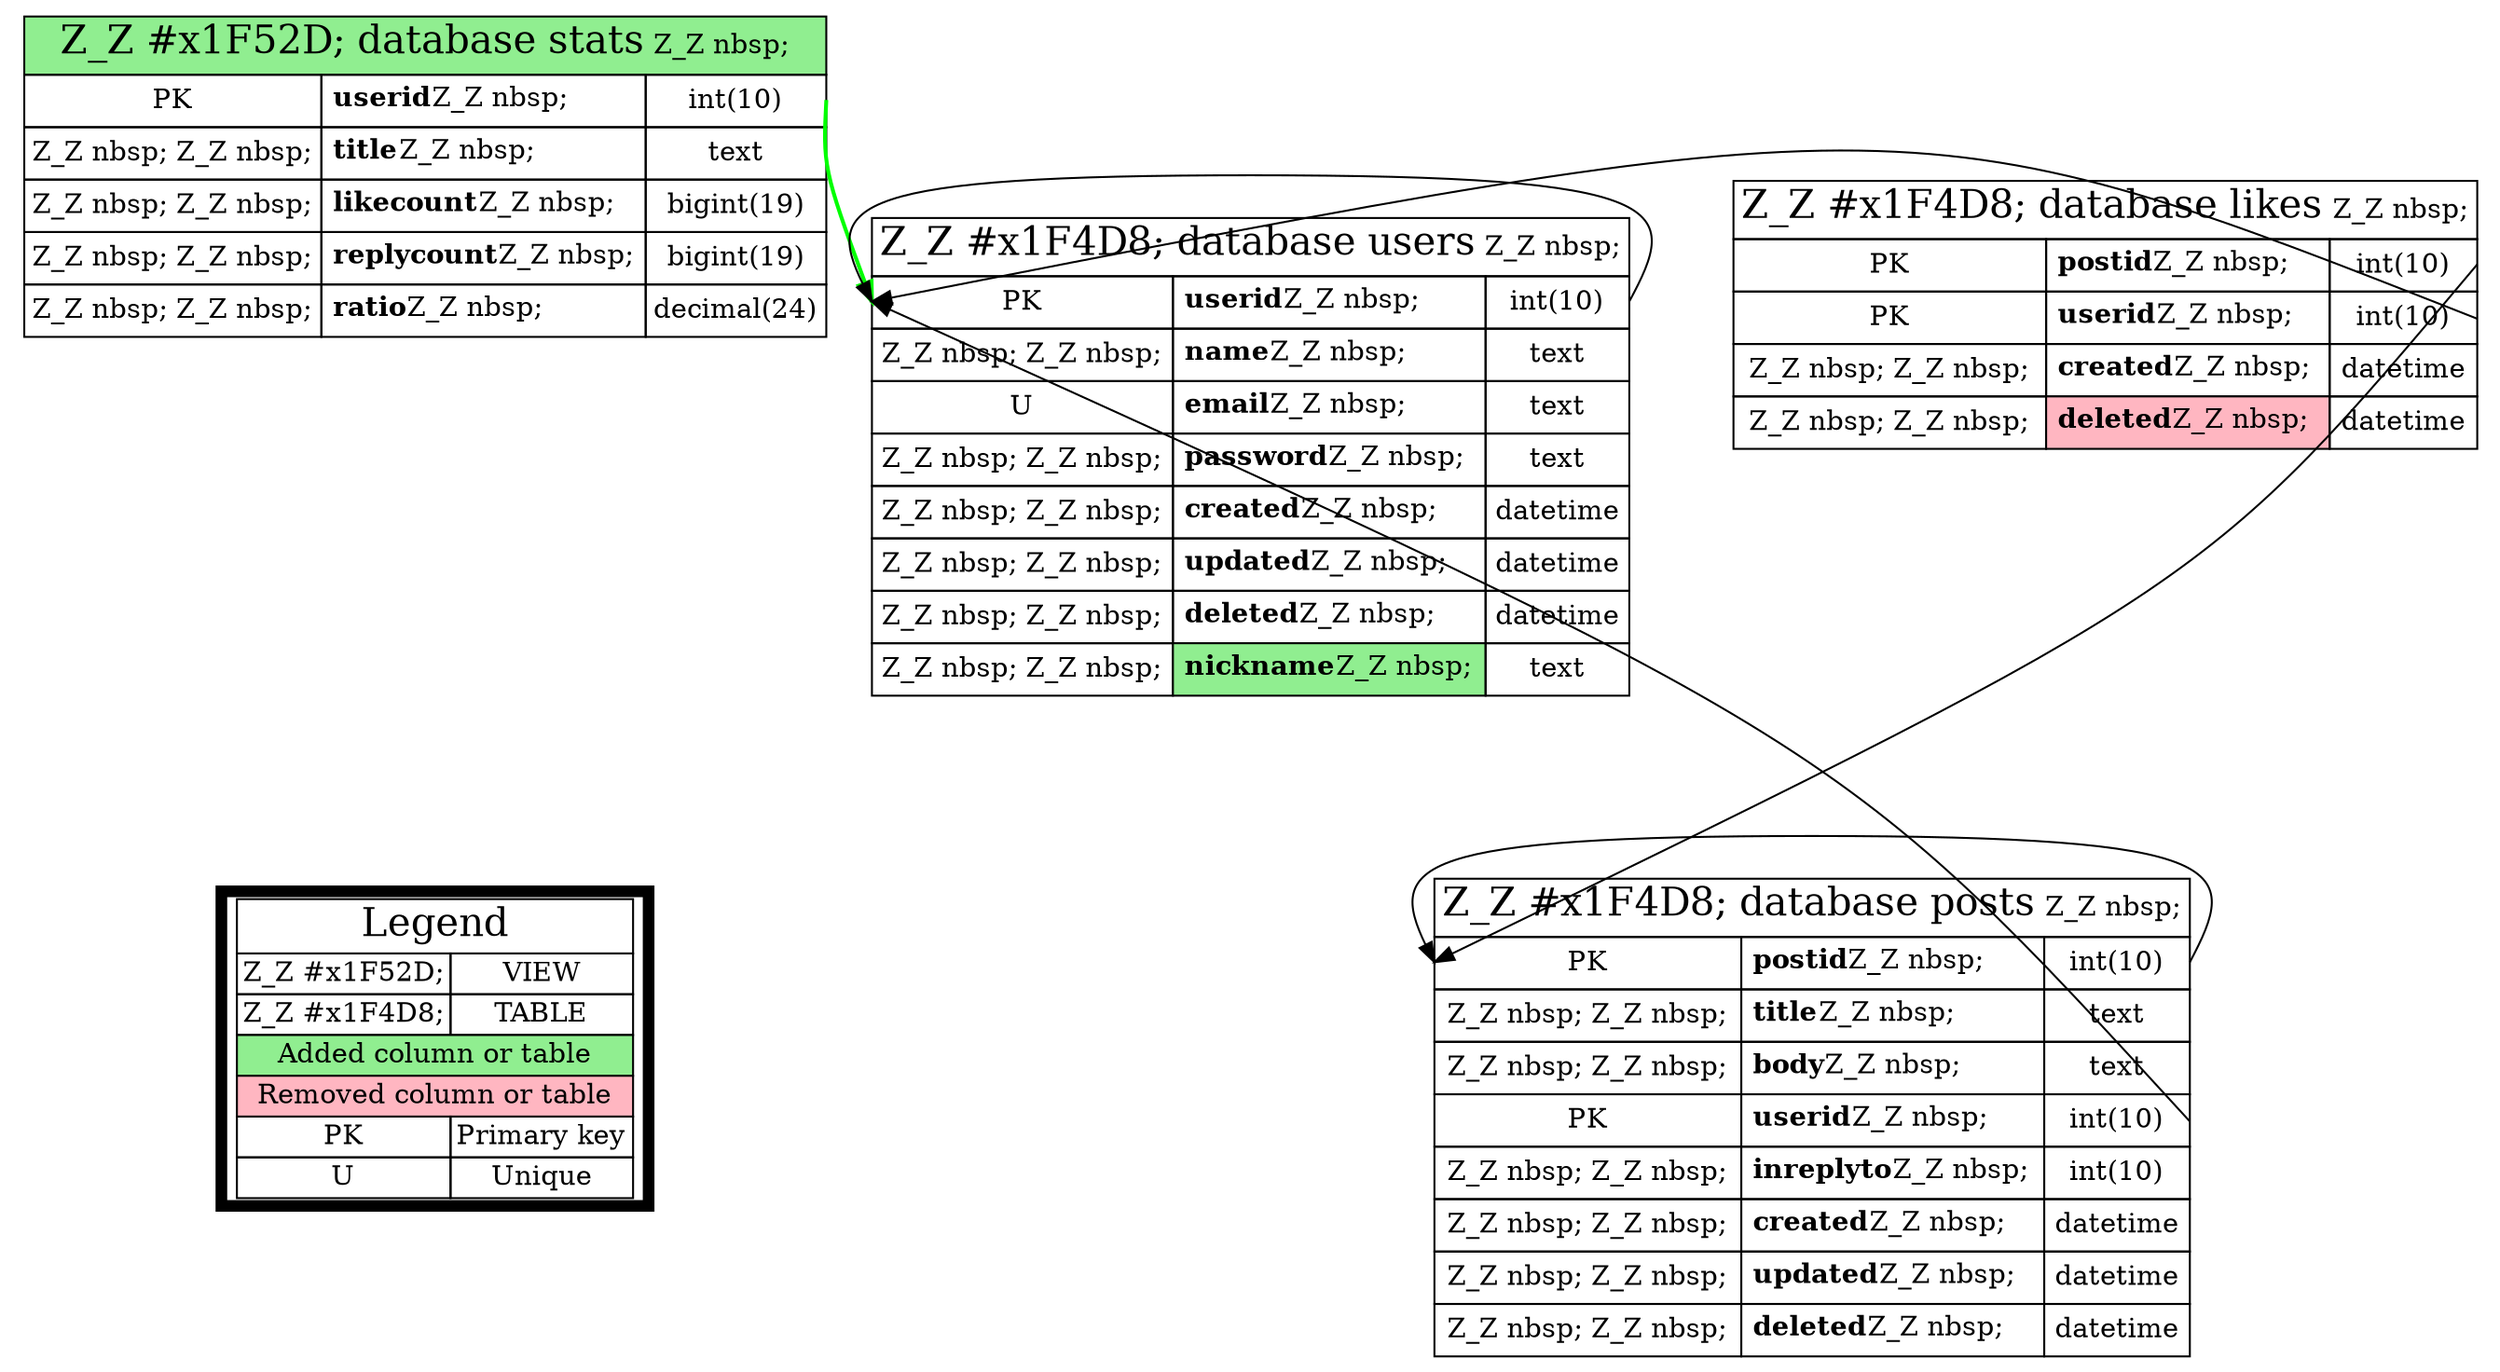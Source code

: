 digraph erd {
  graph [
    rankdir="LR"
    splines="curved"
    // pack=true
    // concentrate=true
    ratio="auto"
    layout=neato;
    // model="circuit";
    // mode="sgd";
    // overlap="vpsc"; //false, compress, ...
    overlap="scalexy"; //false, compress, ...
    // sep="+60";
  ];
  node [shape = plaintext];
  legend [
    shape = record;
    penwidth = "6";
    label=<<TABLE BGCOLOR="white" BORDER="0" CELLBORDER="1" CELLSPACING="0">
        <TR><TD COLSPAN="2"><FONT POINT-SIZE="20">Legend</FONT></TD></TR>
        <TR><TD>Z_Z #x1F52D;</TD><TD>VIEW</TD></TR>
        <TR><TD>Z_Z #x1F4D8;</TD><TD>TABLE</TD></TR>
        <TR><TD COLSPAN="2" BGCOLOR="lightgreen">Added column or table</TD></TR>
        <TR><TD COLSPAN="2" BGCOLOR="lightpink">Removed column or table</TD></TR>
        <TR><TD>PK</TD><TD>Primary key</TD></TR>
        <TR><TD>U</TD><TD>Unique</TD></TR>
      </TABLE>>;
    pos="3645.0,4097.21!"
  ];
  database_stats [
    label=<<TABLE BORDER="0" CELLBORDER="1" CELLSPACING="0" CELLPADDING="3">
      <TR><TD BGCOLOR="lightgreen" COLSPAN="3"><FONT POINT-SIZE="20">Z_Z #x1F52D; database stats</FONT> Z_Z nbsp;</TD></TR>
      <TR PORT="P0"><TD PORT="T0">PK</TD><TD CELLPADDING="5" ALIGN="LEFT" ><B>userid</B>Z_Z nbsp;</TD><TD PORT="H0">int(10)</TD></TR>
      <TR PORT="P1"><TD PORT="T1">Z_Z nbsp; Z_Z nbsp;</TD><TD CELLPADDING="5" ALIGN="LEFT" ><B>title</B>Z_Z nbsp;</TD><TD PORT="H1">text</TD></TR>
      <TR PORT="P2"><TD PORT="T2">Z_Z nbsp; Z_Z nbsp;</TD><TD CELLPADDING="5" ALIGN="LEFT" ><B>likecount</B>Z_Z nbsp;</TD><TD PORT="H2">bigint(19)</TD></TR>
      <TR PORT="P3"><TD PORT="T3">Z_Z nbsp; Z_Z nbsp;</TD><TD CELLPADDING="5" ALIGN="LEFT" ><B>replycount</B>Z_Z nbsp;</TD><TD PORT="H3">bigint(19)</TD></TR>
      <TR PORT="P4"><TD PORT="T4">Z_Z nbsp; Z_Z nbsp;</TD><TD CELLPADDING="5" ALIGN="LEFT" ><B>ratio</B>Z_Z nbsp;</TD><TD PORT="H4">decimal(24)</TD></TR>
    </TABLE>>];
  database_likes [
    label=<<TABLE BORDER="0" CELLBORDER="1" CELLSPACING="0" CELLPADDING="3">
      <TR><TD COLSPAN="3"><FONT POINT-SIZE="20">Z_Z #x1F4D8; database likes</FONT> Z_Z nbsp;</TD></TR>
      <TR PORT="P5"><TD PORT="T5">PK</TD><TD CELLPADDING="5" ALIGN="LEFT" ><B>postid</B>Z_Z nbsp;</TD><TD PORT="H5">int(10)</TD></TR>
      <TR PORT="P6"><TD PORT="T6">PK</TD><TD CELLPADDING="5" ALIGN="LEFT" ><B>userid</B>Z_Z nbsp;</TD><TD PORT="H6">int(10)</TD></TR>
      <TR PORT="P7"><TD PORT="T7">Z_Z nbsp; Z_Z nbsp;</TD><TD CELLPADDING="5" ALIGN="LEFT" ><B>created</B>Z_Z nbsp;</TD><TD PORT="H7">datetime</TD></TR>
      <TR PORT="P8"><TD PORT="T8">Z_Z nbsp; Z_Z nbsp;</TD><TD BGCOLOR="lightpink" CELLPADDING="5" ALIGN="LEFT" ><B>deleted</B>Z_Z nbsp;</TD><TD PORT="H8">datetime</TD></TR>
    </TABLE>>];
  database_posts [
    label=<<TABLE BORDER="0" CELLBORDER="1" CELLSPACING="0" CELLPADDING="3">
      <TR><TD COLSPAN="3"><FONT POINT-SIZE="20">Z_Z #x1F4D8; database posts</FONT> Z_Z nbsp;</TD></TR>
      <TR PORT="P9"><TD PORT="T9">PK</TD><TD CELLPADDING="5" ALIGN="LEFT" ><B>postid</B>Z_Z nbsp;</TD><TD PORT="H9">int(10)</TD></TR>
      <TR PORT="P10"><TD PORT="T10">Z_Z nbsp; Z_Z nbsp;</TD><TD CELLPADDING="5" ALIGN="LEFT" ><B>title</B>Z_Z nbsp;</TD><TD PORT="H10">text</TD></TR>
      <TR PORT="P11"><TD PORT="T11">Z_Z nbsp; Z_Z nbsp;</TD><TD CELLPADDING="5" ALIGN="LEFT" ><B>body</B>Z_Z nbsp;</TD><TD PORT="H11">text</TD></TR>
      <TR PORT="P12"><TD PORT="T12">PK</TD><TD CELLPADDING="5" ALIGN="LEFT" ><B>userid</B>Z_Z nbsp;</TD><TD PORT="H12">int(10)</TD></TR>
      <TR PORT="P13"><TD PORT="T13">Z_Z nbsp; Z_Z nbsp;</TD><TD CELLPADDING="5" ALIGN="LEFT" ><B>inreplyto</B>Z_Z nbsp;</TD><TD PORT="H13">int(10)</TD></TR>
      <TR PORT="P14"><TD PORT="T14">Z_Z nbsp; Z_Z nbsp;</TD><TD CELLPADDING="5" ALIGN="LEFT" ><B>created</B>Z_Z nbsp;</TD><TD PORT="H14">datetime</TD></TR>
      <TR PORT="P15"><TD PORT="T15">Z_Z nbsp; Z_Z nbsp;</TD><TD CELLPADDING="5" ALIGN="LEFT" ><B>updated</B>Z_Z nbsp;</TD><TD PORT="H15">datetime</TD></TR>
      <TR PORT="P16"><TD PORT="T16">Z_Z nbsp; Z_Z nbsp;</TD><TD CELLPADDING="5" ALIGN="LEFT" ><B>deleted</B>Z_Z nbsp;</TD><TD PORT="H16">datetime</TD></TR>
    </TABLE>>];
  database_users [
    label=<<TABLE BORDER="0" CELLBORDER="1" CELLSPACING="0" CELLPADDING="3">
      <TR><TD COLSPAN="3"><FONT POINT-SIZE="20">Z_Z #x1F4D8; database users</FONT> Z_Z nbsp;</TD></TR>
      <TR PORT="P17"><TD PORT="T17">PK</TD><TD CELLPADDING="5" ALIGN="LEFT" ><B>userid</B>Z_Z nbsp;</TD><TD PORT="H17">int(10)</TD></TR>
      <TR PORT="P18"><TD PORT="T18">Z_Z nbsp; Z_Z nbsp;</TD><TD CELLPADDING="5" ALIGN="LEFT" ><B>name</B>Z_Z nbsp;</TD><TD PORT="H18">text</TD></TR>
      <TR PORT="P19"><TD PORT="T19">U</TD><TD CELLPADDING="5" ALIGN="LEFT" ><B>email</B>Z_Z nbsp;</TD><TD PORT="H19">text</TD></TR>
      <TR PORT="P20"><TD PORT="T20">Z_Z nbsp; Z_Z nbsp;</TD><TD CELLPADDING="5" ALIGN="LEFT" ><B>password</B>Z_Z nbsp;</TD><TD PORT="H20">text</TD></TR>
      <TR PORT="P21"><TD PORT="T21">Z_Z nbsp; Z_Z nbsp;</TD><TD CELLPADDING="5" ALIGN="LEFT" ><B>created</B>Z_Z nbsp;</TD><TD PORT="H21">datetime</TD></TR>
      <TR PORT="P22"><TD PORT="T22">Z_Z nbsp; Z_Z nbsp;</TD><TD CELLPADDING="5" ALIGN="LEFT" ><B>updated</B>Z_Z nbsp;</TD><TD PORT="H22">datetime</TD></TR>
      <TR PORT="P23"><TD PORT="T23">Z_Z nbsp; Z_Z nbsp;</TD><TD CELLPADDING="5" ALIGN="LEFT" ><B>deleted</B>Z_Z nbsp;</TD><TD PORT="H23">datetime</TD></TR>
      <TR PORT="P24"><TD PORT="T24">Z_Z nbsp; Z_Z nbsp;</TD><TD BGCOLOR="lightgreen" CELLPADDING="5" ALIGN="LEFT" ><B>nickname</B>Z_Z nbsp;</TD><TD PORT="H24">text</TD></TR>
    </TABLE>>];
  database_stats:H0:e -> database_users:T17:w [
    id = 0
    style="bold"; color="green"
  ];
  database_likes:H5:e -> database_posts:T9:w [
    id = 1
    
  ];
  database_likes:H6:e -> database_users:T17:w [
    id = 2
    
  ];
  database_posts:H9:e -> database_posts:T9:w [
    id = 3
    
  ];
  database_posts:H12:e -> database_users:T17:w [
    id = 4
    
  ];
  database_users:H17:e -> database_users:T17:w [
    id = 5
    
  ];

  }
  